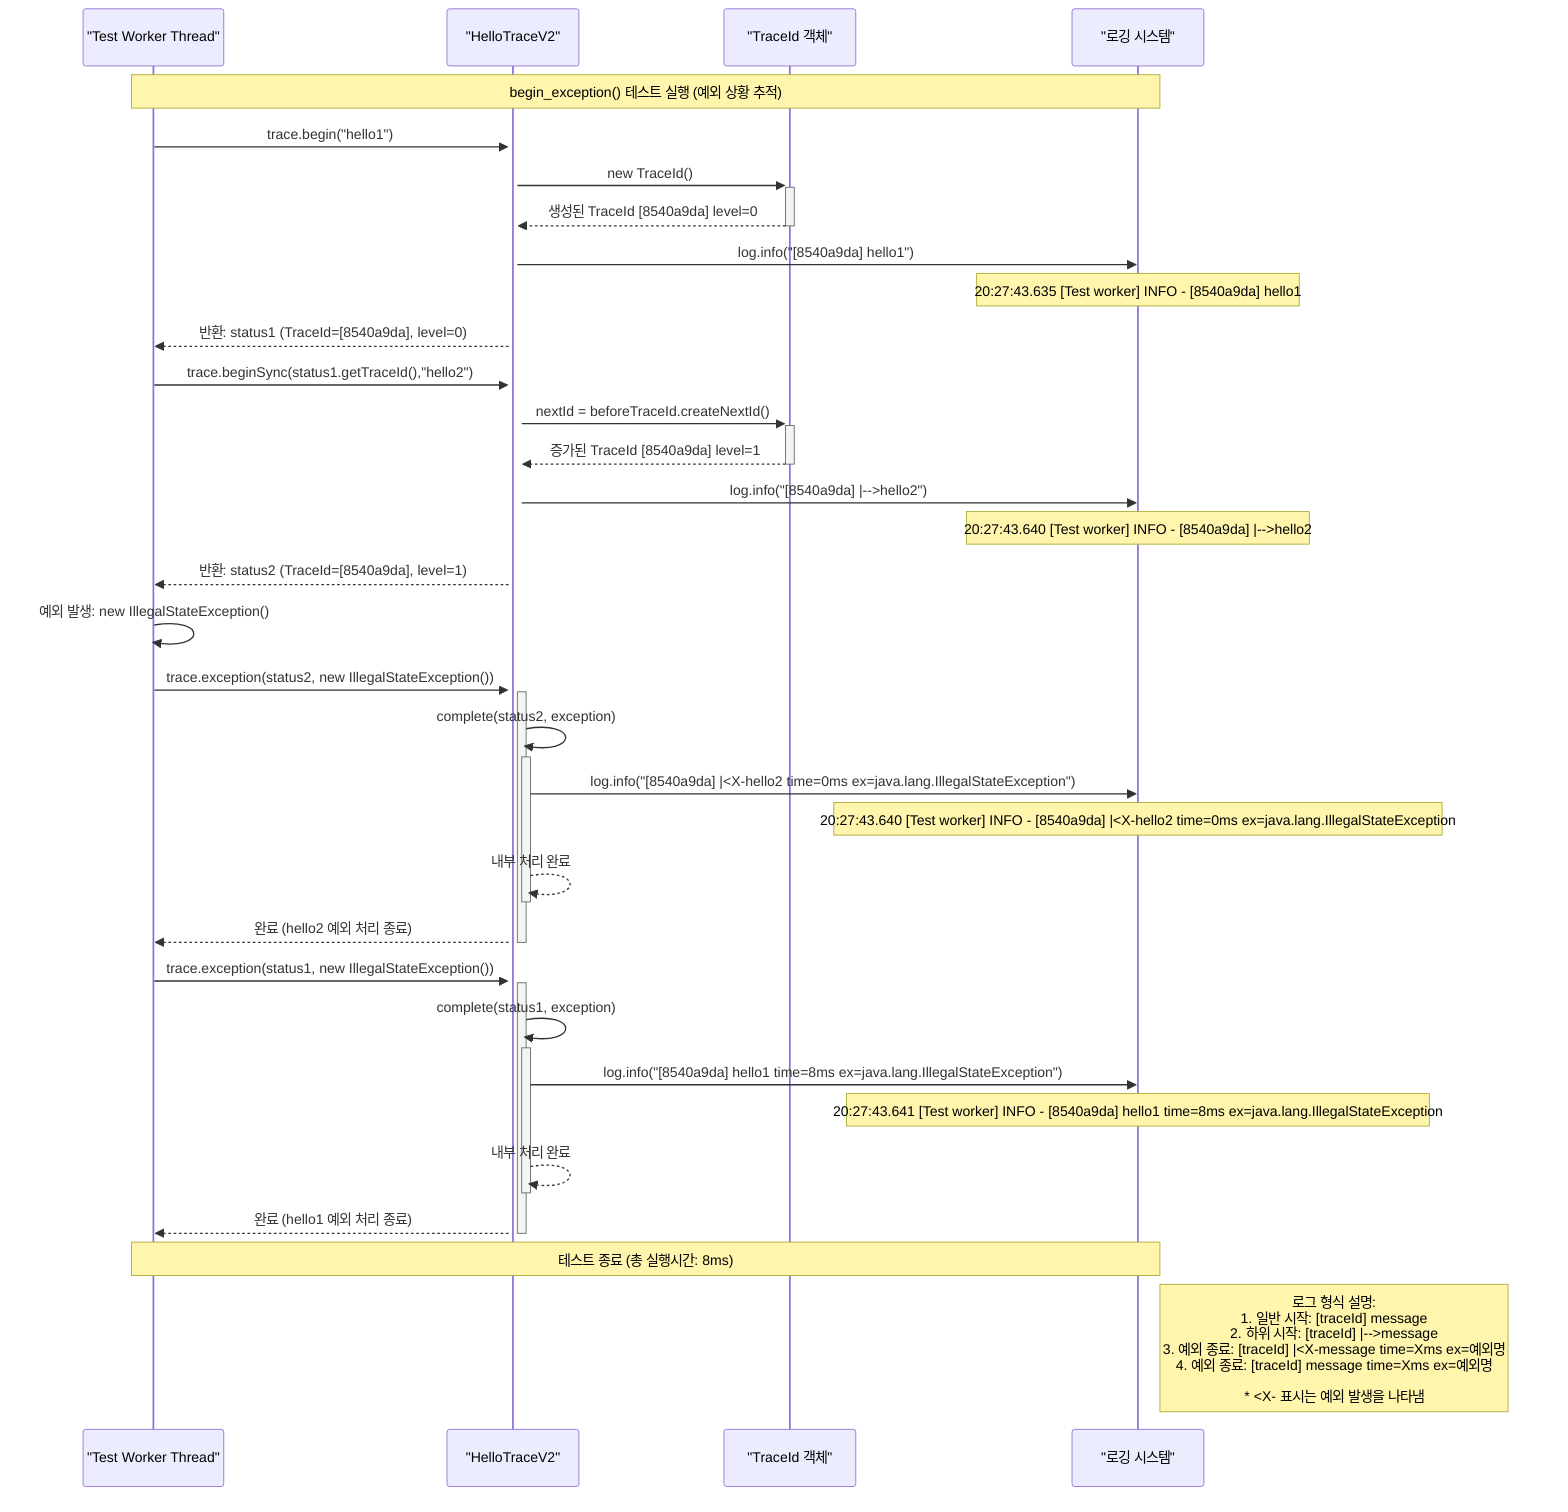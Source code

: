 sequenceDiagram
    participant TestWorker as "Test Worker Thread"
    participant Trace as "HelloTraceV2"
    participant TraceId as "TraceId 객체"
    participant LogSystem as "로깅 시스템"
    
    %% 타이틀과 스타일링
    note over TestWorker,LogSystem: begin_exception() 테스트 실행 (예외 상황 추적)
    
    %% hello1 시작
    TestWorker->>+Trace: trace.begin("hello1")
    Trace->>+TraceId: new TraceId()
    TraceId-->>-Trace: 생성된 TraceId [8540a9da] level=0
    Trace->>LogSystem: log.info("[8540a9da] hello1")
    Note over LogSystem: 20:27:43.635 [Test worker] INFO - [8540a9da] hello1
    Trace-->>TestWorker: 반환: status1 (TraceId=[8540a9da], level=0)
    
    %% hello2 시작
    TestWorker->>+Trace: trace.beginSync(status1.getTraceId(),"hello2")
    Trace->>+TraceId: nextId = beforeTraceId.createNextId()
    TraceId-->>-Trace: 증가된 TraceId [8540a9da] level=1
    Trace->>LogSystem: log.info("[8540a9da] |-->hello2")
    Note over LogSystem: 20:27:43.640 [Test worker] INFO - [8540a9da] |-->hello2
    Trace-->>TestWorker: 반환: status2 (TraceId=[8540a9da], level=1)
    
    %% 예외 발생 및 처리
    TestWorker->>TestWorker: 예외 발생: new IllegalStateException()
    
    %% hello2 예외 처리
    TestWorker->>+Trace: trace.exception(status2, new IllegalStateException())
    Trace->>+Trace: complete(status2, exception)
    Trace->>LogSystem: log.info("[8540a9da] |<X-hello2 time=0ms ex=java.lang.IllegalStateException")
    Note over LogSystem: 20:27:43.640 [Test worker] INFO - [8540a9da] |<X-hello2 time=0ms ex=java.lang.IllegalStateException
    Trace-->>-Trace: 내부 처리 완료
    Trace-->>-TestWorker: 완료 (hello2 예외 처리 종료)
    
    %% hello1 예외 처리
    TestWorker->>+Trace: trace.exception(status1, new IllegalStateException())
    Trace->>+Trace: complete(status1, exception)
    Trace->>LogSystem: log.info("[8540a9da] hello1 time=8ms ex=java.lang.IllegalStateException")
    Note over LogSystem: 20:27:43.641 [Test worker] INFO - [8540a9da] hello1 time=8ms ex=java.lang.IllegalStateException
    Trace-->>-Trace: 내부 처리 완료
    Trace-->>-TestWorker: 완료 (hello1 예외 처리 종료)
    
    %% 테스트 종료
    Note over TestWorker,LogSystem: 테스트 종료 (총 실행시간: 8ms)
    
    %% 상세 설명
    Note right of LogSystem: 로그 형식 설명:<br/>1. 일반 시작: [traceId] message<br/>2. 하위 시작: [traceId] |-->message<br/>3. 예외 종료: [traceId] |<X-message time=Xms ex=예외명<br/>4. 예외 종료: [traceId] message time=Xms ex=예외명<br/><br/>* <X- 표시는 예외 발생을 나타냄